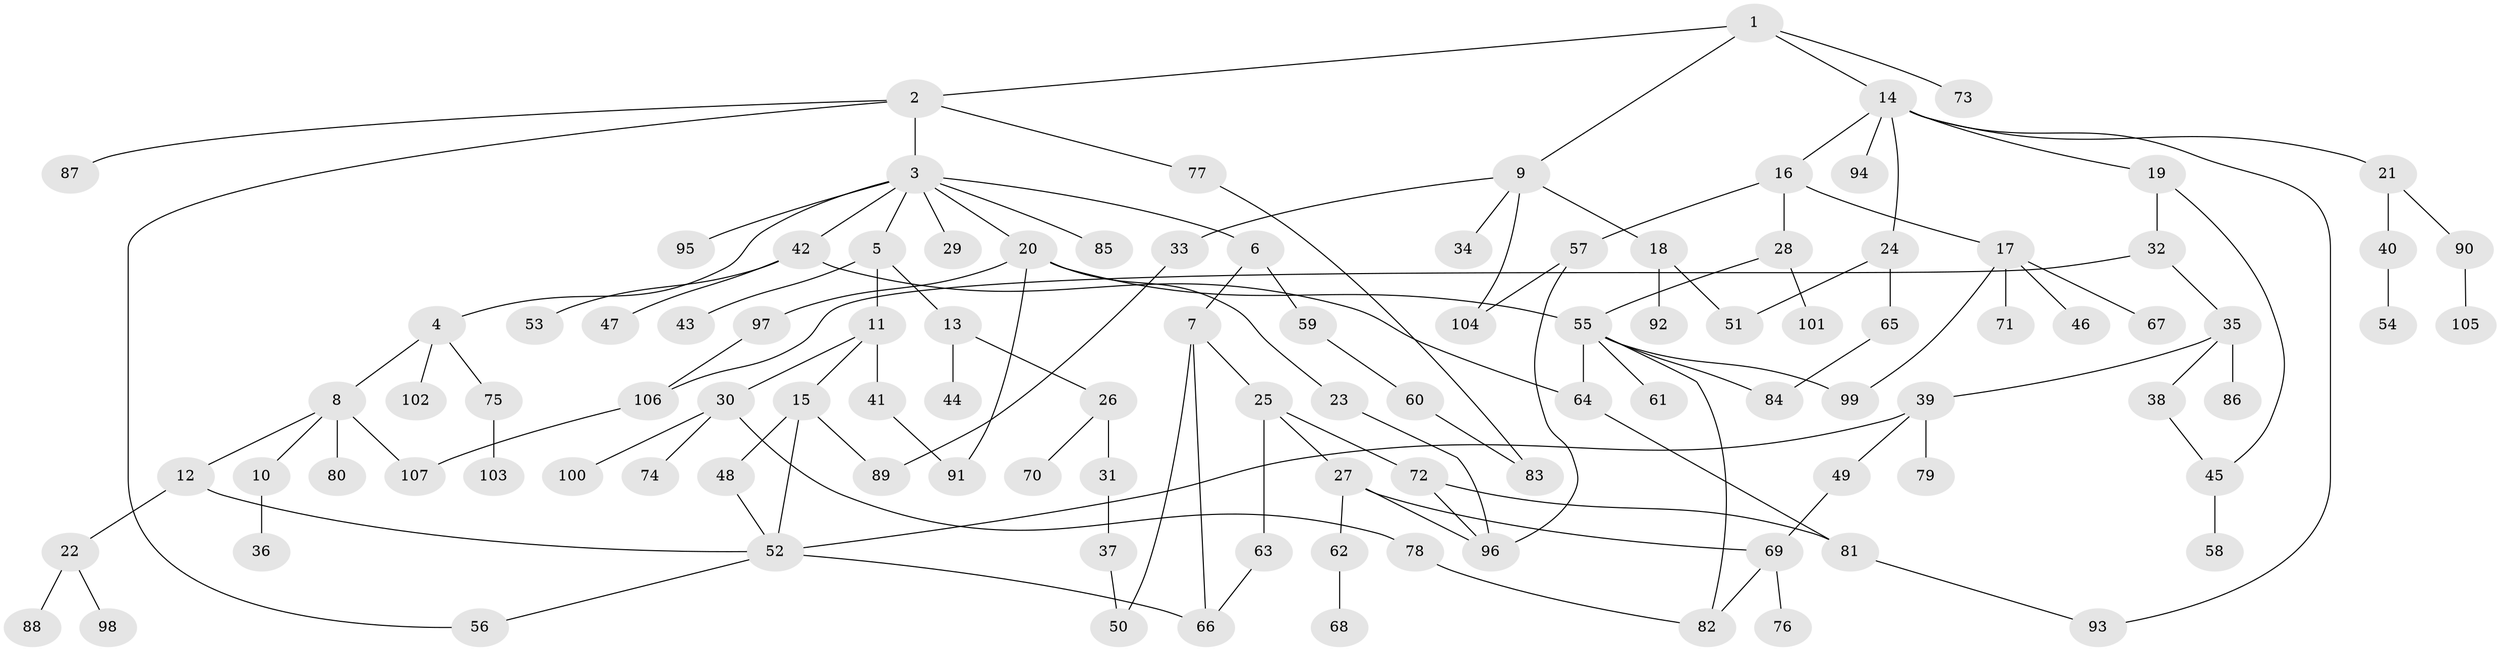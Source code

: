 // coarse degree distribution, {9: 0.014084507042253521, 4: 0.09859154929577464, 12: 0.014084507042253521, 3: 0.2112676056338028, 5: 0.04225352112676056, 6: 0.028169014084507043, 1: 0.323943661971831, 7: 0.028169014084507043, 2: 0.23943661971830985}
// Generated by graph-tools (version 1.1) at 2025/23/03/03/25 07:23:33]
// undirected, 107 vertices, 133 edges
graph export_dot {
graph [start="1"]
  node [color=gray90,style=filled];
  1;
  2;
  3;
  4;
  5;
  6;
  7;
  8;
  9;
  10;
  11;
  12;
  13;
  14;
  15;
  16;
  17;
  18;
  19;
  20;
  21;
  22;
  23;
  24;
  25;
  26;
  27;
  28;
  29;
  30;
  31;
  32;
  33;
  34;
  35;
  36;
  37;
  38;
  39;
  40;
  41;
  42;
  43;
  44;
  45;
  46;
  47;
  48;
  49;
  50;
  51;
  52;
  53;
  54;
  55;
  56;
  57;
  58;
  59;
  60;
  61;
  62;
  63;
  64;
  65;
  66;
  67;
  68;
  69;
  70;
  71;
  72;
  73;
  74;
  75;
  76;
  77;
  78;
  79;
  80;
  81;
  82;
  83;
  84;
  85;
  86;
  87;
  88;
  89;
  90;
  91;
  92;
  93;
  94;
  95;
  96;
  97;
  98;
  99;
  100;
  101;
  102;
  103;
  104;
  105;
  106;
  107;
  1 -- 2;
  1 -- 9;
  1 -- 14;
  1 -- 73;
  2 -- 3;
  2 -- 77;
  2 -- 87;
  2 -- 56;
  3 -- 4;
  3 -- 5;
  3 -- 6;
  3 -- 20;
  3 -- 29;
  3 -- 42;
  3 -- 85;
  3 -- 95;
  4 -- 8;
  4 -- 75;
  4 -- 102;
  5 -- 11;
  5 -- 13;
  5 -- 43;
  6 -- 7;
  6 -- 59;
  7 -- 25;
  7 -- 66;
  7 -- 50;
  8 -- 10;
  8 -- 12;
  8 -- 80;
  8 -- 107;
  9 -- 18;
  9 -- 33;
  9 -- 34;
  9 -- 104;
  10 -- 36;
  11 -- 15;
  11 -- 30;
  11 -- 41;
  12 -- 22;
  12 -- 52;
  13 -- 26;
  13 -- 44;
  14 -- 16;
  14 -- 19;
  14 -- 21;
  14 -- 24;
  14 -- 94;
  14 -- 93;
  15 -- 48;
  15 -- 89;
  15 -- 52;
  16 -- 17;
  16 -- 28;
  16 -- 57;
  17 -- 46;
  17 -- 67;
  17 -- 71;
  17 -- 99;
  18 -- 92;
  18 -- 51;
  19 -- 32;
  19 -- 45;
  20 -- 23;
  20 -- 55;
  20 -- 91;
  20 -- 97;
  21 -- 40;
  21 -- 90;
  22 -- 88;
  22 -- 98;
  23 -- 96;
  24 -- 51;
  24 -- 65;
  25 -- 27;
  25 -- 63;
  25 -- 72;
  26 -- 31;
  26 -- 70;
  27 -- 62;
  27 -- 96;
  27 -- 69;
  28 -- 101;
  28 -- 55;
  30 -- 74;
  30 -- 78;
  30 -- 100;
  31 -- 37;
  32 -- 35;
  32 -- 106;
  33 -- 89;
  35 -- 38;
  35 -- 39;
  35 -- 86;
  37 -- 50;
  38 -- 45;
  39 -- 49;
  39 -- 79;
  39 -- 52;
  40 -- 54;
  41 -- 91;
  42 -- 47;
  42 -- 53;
  42 -- 64;
  45 -- 58;
  48 -- 52;
  49 -- 69;
  52 -- 56;
  52 -- 66;
  55 -- 61;
  55 -- 64;
  55 -- 84;
  55 -- 99;
  55 -- 82;
  57 -- 104;
  57 -- 96;
  59 -- 60;
  60 -- 83;
  62 -- 68;
  63 -- 66;
  64 -- 81;
  65 -- 84;
  69 -- 76;
  69 -- 82;
  72 -- 96;
  72 -- 81;
  75 -- 103;
  77 -- 83;
  78 -- 82;
  81 -- 93;
  90 -- 105;
  97 -- 106;
  106 -- 107;
}
